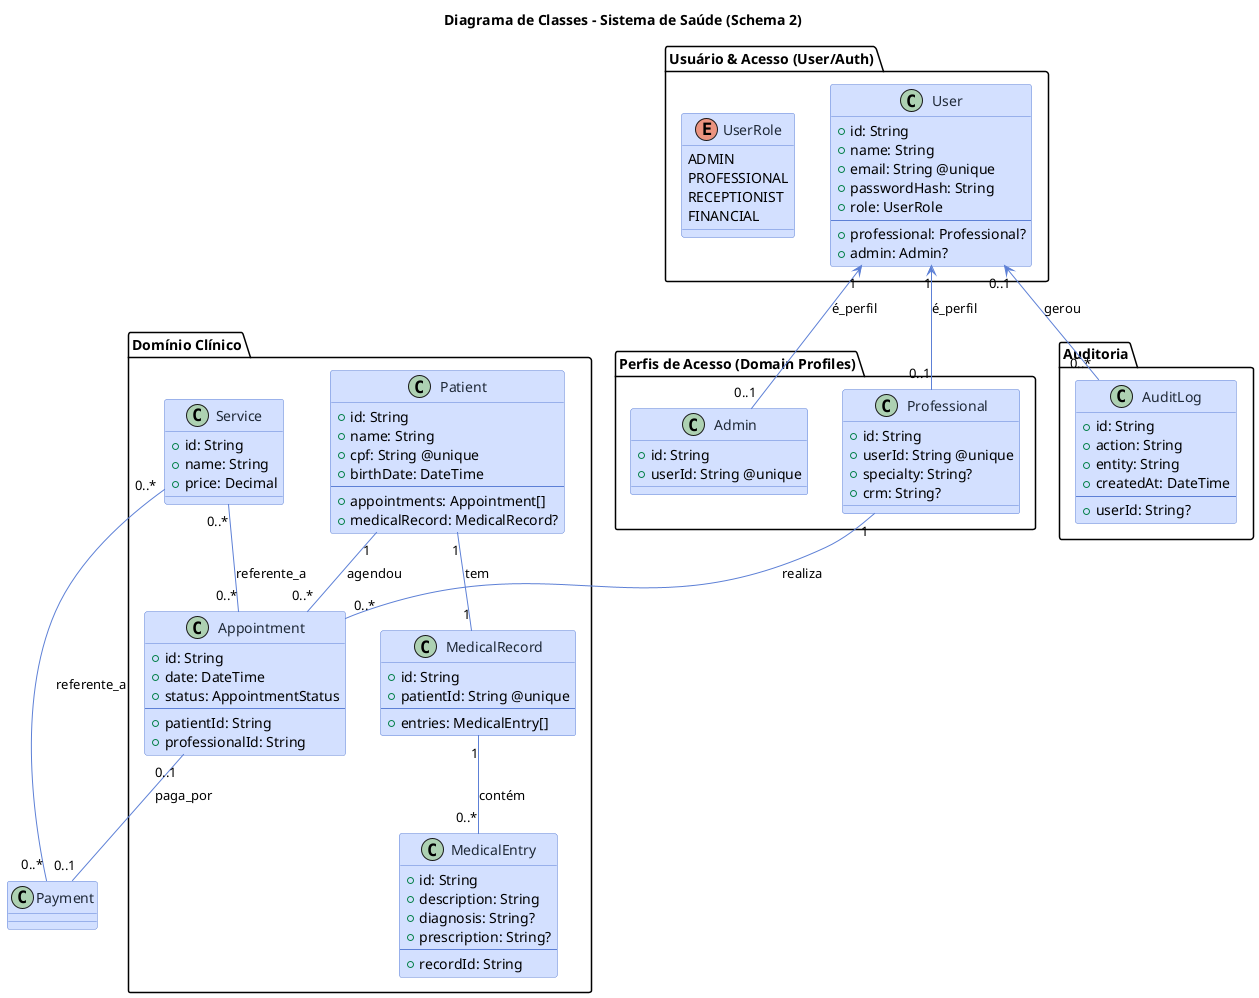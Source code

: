 @startuml
skinparam handwritten false
skinparam class {
  BorderColor #5D80D6
  BackgroundColor #D3E0FF
  ArrowColor #5D80D6
  FontColor #1F2937
}

title "Diagrama de Classes - Sistema de Saúde (Schema 2)"

package "Usuário & Acesso (User/Auth)" {
  class User {
    + id: String
    + name: String
    + email: String @unique
    + passwordHash: String
    + role: UserRole
    --
    + professional: Professional?
    + admin: Admin?
  }
  enum UserRole {
    ADMIN
    PROFESSIONAL
    RECEPTIONIST
    FINANCIAL
  }
}

package "Perfis de Acesso (Domain Profiles)" {
  class Admin {
    + id: String
    + userId: String @unique
  }
  class Professional {
    + id: String
    + userId: String @unique
    + specialty: String?
    + crm: String?
  }
}

package "Domínio Clínico" {
  class Patient {
    + id: String
    + name: String
    + cpf: String @unique
    + birthDate: DateTime
    --
    + appointments: Appointment[]
    + medicalRecord: MedicalRecord?
  }
  class Appointment {
    + id: String
    + date: DateTime
    + status: AppointmentStatus
    --
    + patientId: String
    + professionalId: String
  }
  class MedicalRecord {
    + id: String
    + patientId: String @unique
    --
    + entries: MedicalEntry[]
  }
  class MedicalEntry {
    + id: String
    + description: String
    + diagnosis: String?
    + prescription: String?
    --
    + recordId: String
  }
  class Service {
    + id: String
    + name: String
    + price: Decimal
  }
}

package "Auditoria" {
  class AuditLog {
    + id: String
    + action: String
    + entity: String
    + createdAt: DateTime
    --
    + userId: String?
  }
}

' Relações de Usuário/Perfil '
User "1" <-- "0..1" Professional : é_perfil
User "1" <-- "0..1" Admin : é_perfil
User "0..1" <-- "0..*" AuditLog : gerou

' Relações Clínicas '
Patient "1" -- "1" MedicalRecord : tem

Professional "1" -- "0..*" Appointment : realiza
Patient "1" -- "0..*" Appointment : agendou

Appointment "0..1" -- "0..1" Payment : paga_por

MedicalRecord "1" -- "0..*" MedicalEntry : contém

Service "0..*" -- "0..*" Appointment : referente_a
Service "0..*" -- "0..*" Payment : referente_a

@enduml
